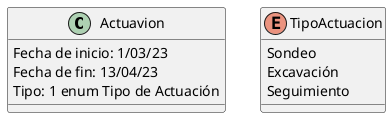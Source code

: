@startuml

class Actuavion{

Fecha de inicio: 1/03/23
Fecha de fin: 13/04/23
Tipo: 1 enum Tipo de Actuación

}

enum TipoActuacion{

Sondeo
Excavación
Seguimiento

}

@enduml